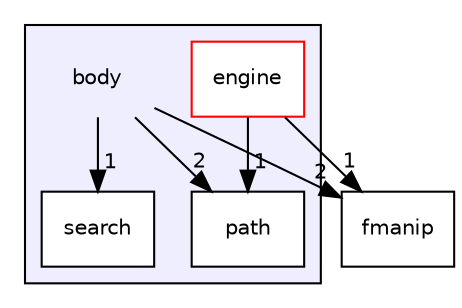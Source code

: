 digraph "/Users/Nicolas/project/Snowball/snowball/body" {
  compound=true
  node [ fontsize="10", fontname="Helvetica"];
  edge [ labelfontsize="10", labelfontname="Helvetica"];
  subgraph clusterdir_33a3286485c637ec477613e1f9c16c9a {
    graph [ bgcolor="#eeeeff", pencolor="black", label="" URL="dir_33a3286485c637ec477613e1f9c16c9a.html"];
    dir_33a3286485c637ec477613e1f9c16c9a [shape=plaintext label="body"];
    dir_0d8b3191896f458d8eea35556998be03 [shape=box label="engine" color="red" fillcolor="white" style="filled" URL="dir_0d8b3191896f458d8eea35556998be03.html"];
    dir_b8b5efb24f0479c770f0ac9b9d268832 [shape=box label="path" color="black" fillcolor="white" style="filled" URL="dir_b8b5efb24f0479c770f0ac9b9d268832.html"];
    dir_654d4e7d8b46e0e873710d685e84bacc [shape=box label="search" color="black" fillcolor="white" style="filled" URL="dir_654d4e7d8b46e0e873710d685e84bacc.html"];
  }
  dir_e4e09df4d2e49002fc022312450a172e [shape=box label="fmanip" URL="dir_e4e09df4d2e49002fc022312450a172e.html"];
  dir_33a3286485c637ec477613e1f9c16c9a->dir_e4e09df4d2e49002fc022312450a172e [headlabel="2", labeldistance=1.5 headhref="dir_000000_000005.html"];
  dir_33a3286485c637ec477613e1f9c16c9a->dir_b8b5efb24f0479c770f0ac9b9d268832 [headlabel="2", labeldistance=1.5 headhref="dir_000000_000003.html"];
  dir_33a3286485c637ec477613e1f9c16c9a->dir_654d4e7d8b46e0e873710d685e84bacc [headlabel="1", labeldistance=1.5 headhref="dir_000000_000004.html"];
  dir_0d8b3191896f458d8eea35556998be03->dir_e4e09df4d2e49002fc022312450a172e [headlabel="1", labeldistance=1.5 headhref="dir_000001_000005.html"];
  dir_0d8b3191896f458d8eea35556998be03->dir_b8b5efb24f0479c770f0ac9b9d268832 [headlabel="1", labeldistance=1.5 headhref="dir_000001_000003.html"];
}
